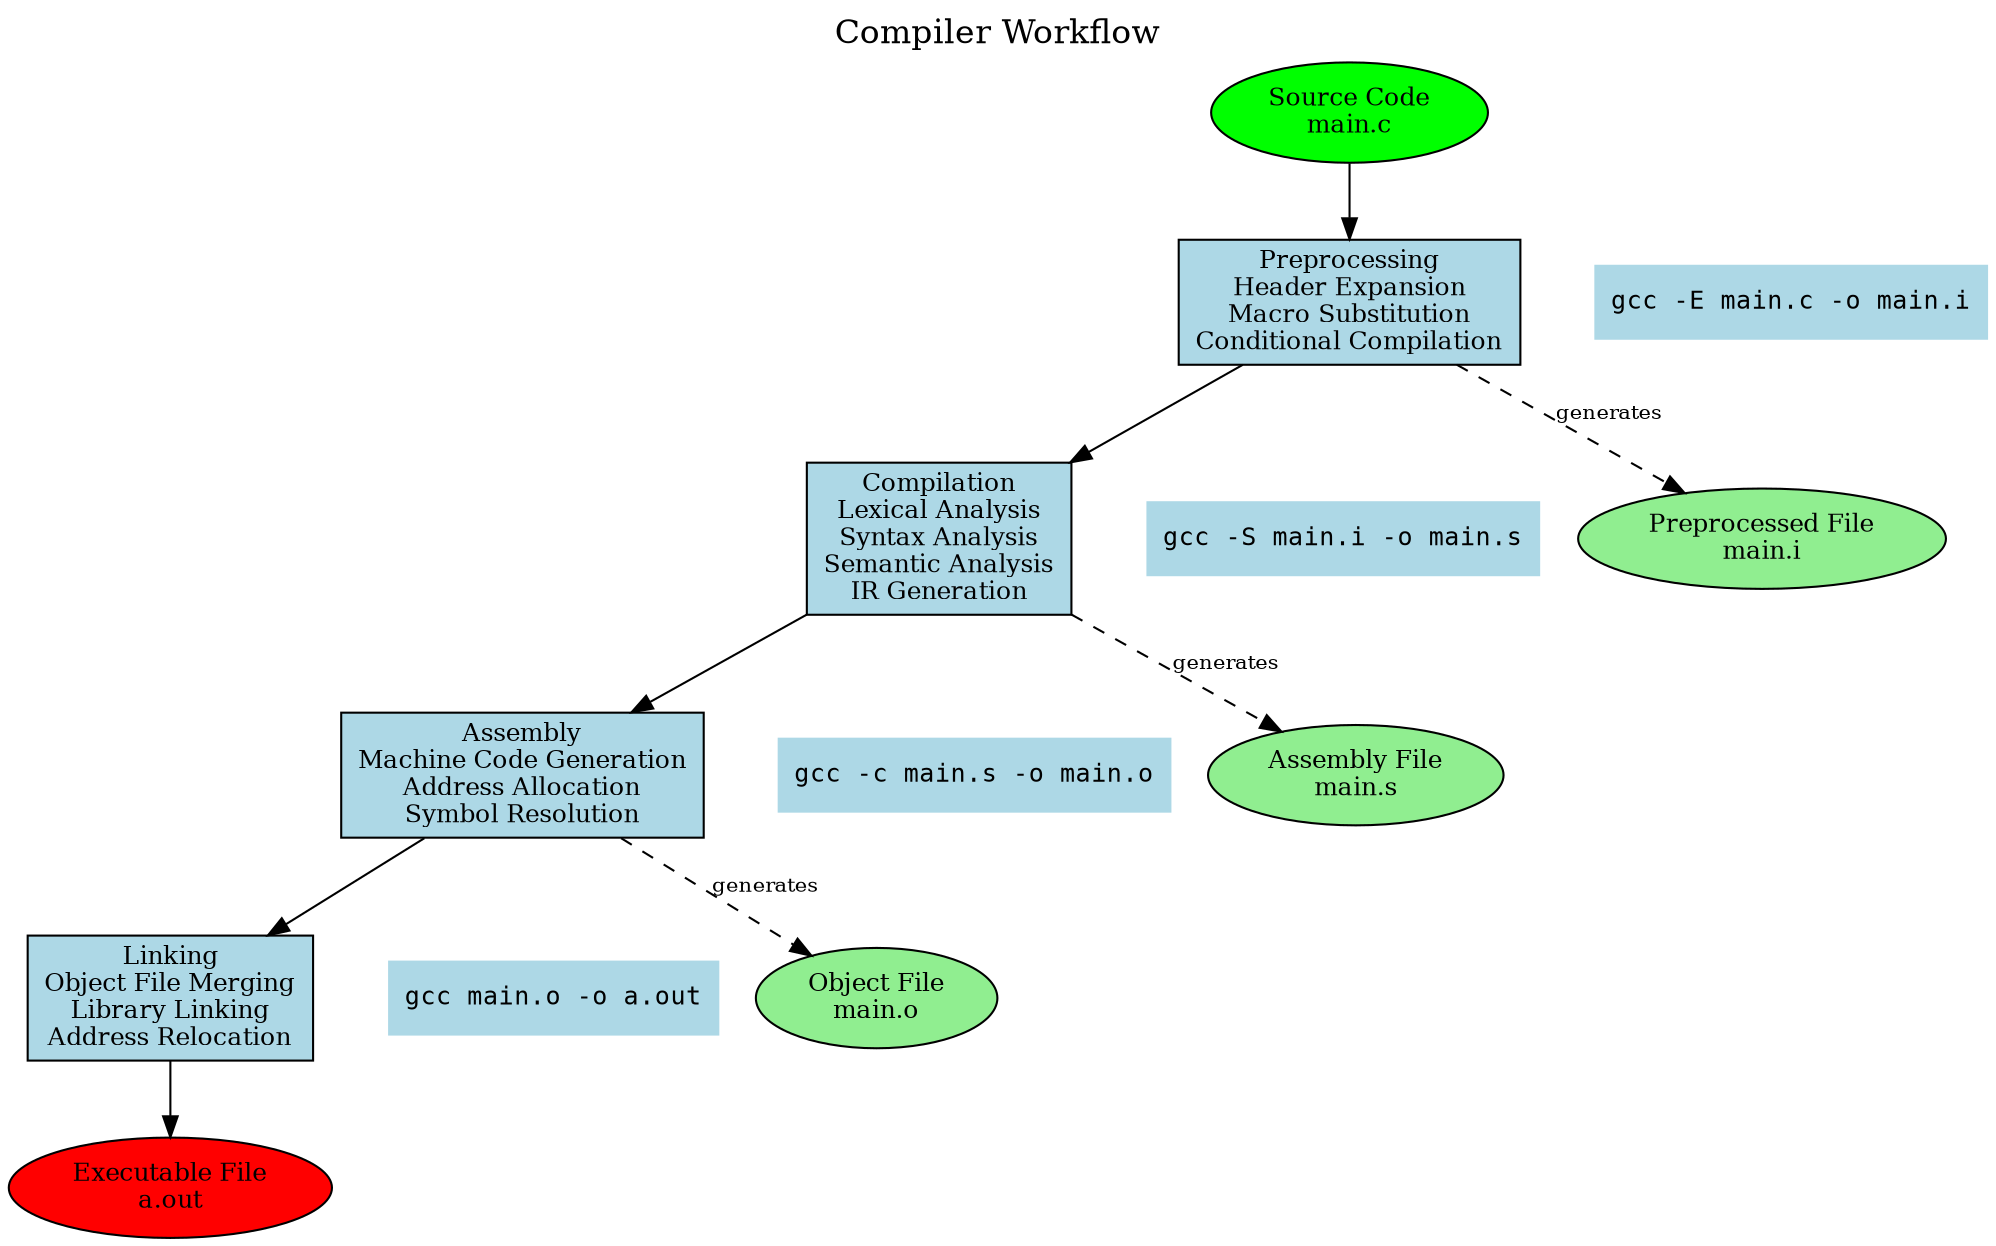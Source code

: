digraph compiler_workflow {
    rankdir=TB;
    
    // 基本样式 - 避免使用HTML标签
    node [shape=rectangle, style=filled, fillcolor=lightblue, fontsize=12];
    edge [fontsize=10];
    
    // 标题 - 使用纯文本
    labelloc="t";
    label="Compiler Workflow";
    fontsize=16;
    
    // 输入输出节点
    start [shape=ellipse, fillcolor=green, label="Source Code\nmain.c"];
    end [shape=ellipse, fillcolor=red, label="Executable File\na.out"];
    
    // 主要处理步骤 - 使用简单的换行符
    preprocess [label="Preprocessing\nHeader Expansion\nMacro Substitution\nConditional Compilation"];
    compile [label="Compilation\nLexical Analysis\nSyntax Analysis\nSemantic Analysis\nIR Generation"];
    assemble [label="Assembly\nMachine Code Generation\nAddress Allocation\nSymbol Resolution"];
    link [label="Linking\nObject File Merging\nLibrary Linking\nAddress Relocation"];
    
    // 中间文件
    i_file [label="Preprocessed File\nmain.i", shape=ellipse, fillcolor=lightgreen];
    s_file [label="Assembly File\nmain.s", shape=ellipse, fillcolor=lightgreen];
    o_file [label="Object File\nmain.o", shape=ellipse, fillcolor=lightgreen];
    
    // 连接关系
    start -> preprocess;
    preprocess -> i_file [style=dashed, label="generates"];
    preprocess -> compile;
    compile -> s_file [style=dashed, label="generates"];
    compile -> assemble;
    assemble -> o_file [style=dashed, label="generates"];
    assemble -> link;
    link -> end;
    
    // 编译命令
    preprocess_cmd [label="gcc -E main.c -o main.i", shape=plaintext, fontname="Courier"];
    compile_cmd [label="gcc -S main.i -o main.s", shape=plaintext, fontname="Courier"];
    assemble_cmd [label="gcc -c main.s -o main.o", shape=plaintext, fontname="Courier"];
    link_cmd [label="gcc main.o -o a.out", shape=plaintext, fontname="Courier"];
    
    // 对齐
    {rank=same; preprocess; preprocess_cmd}
    {rank=same; compile; compile_cmd}
    {rank=same; assemble; assemble_cmd}
    {rank=same; link; link_cmd}
    
    preprocess -> preprocess_cmd [style=invis];
    compile -> compile_cmd [style=invis];
    assemble -> assemble_cmd [style=invis];
    link -> link_cmd [style=invis];
}